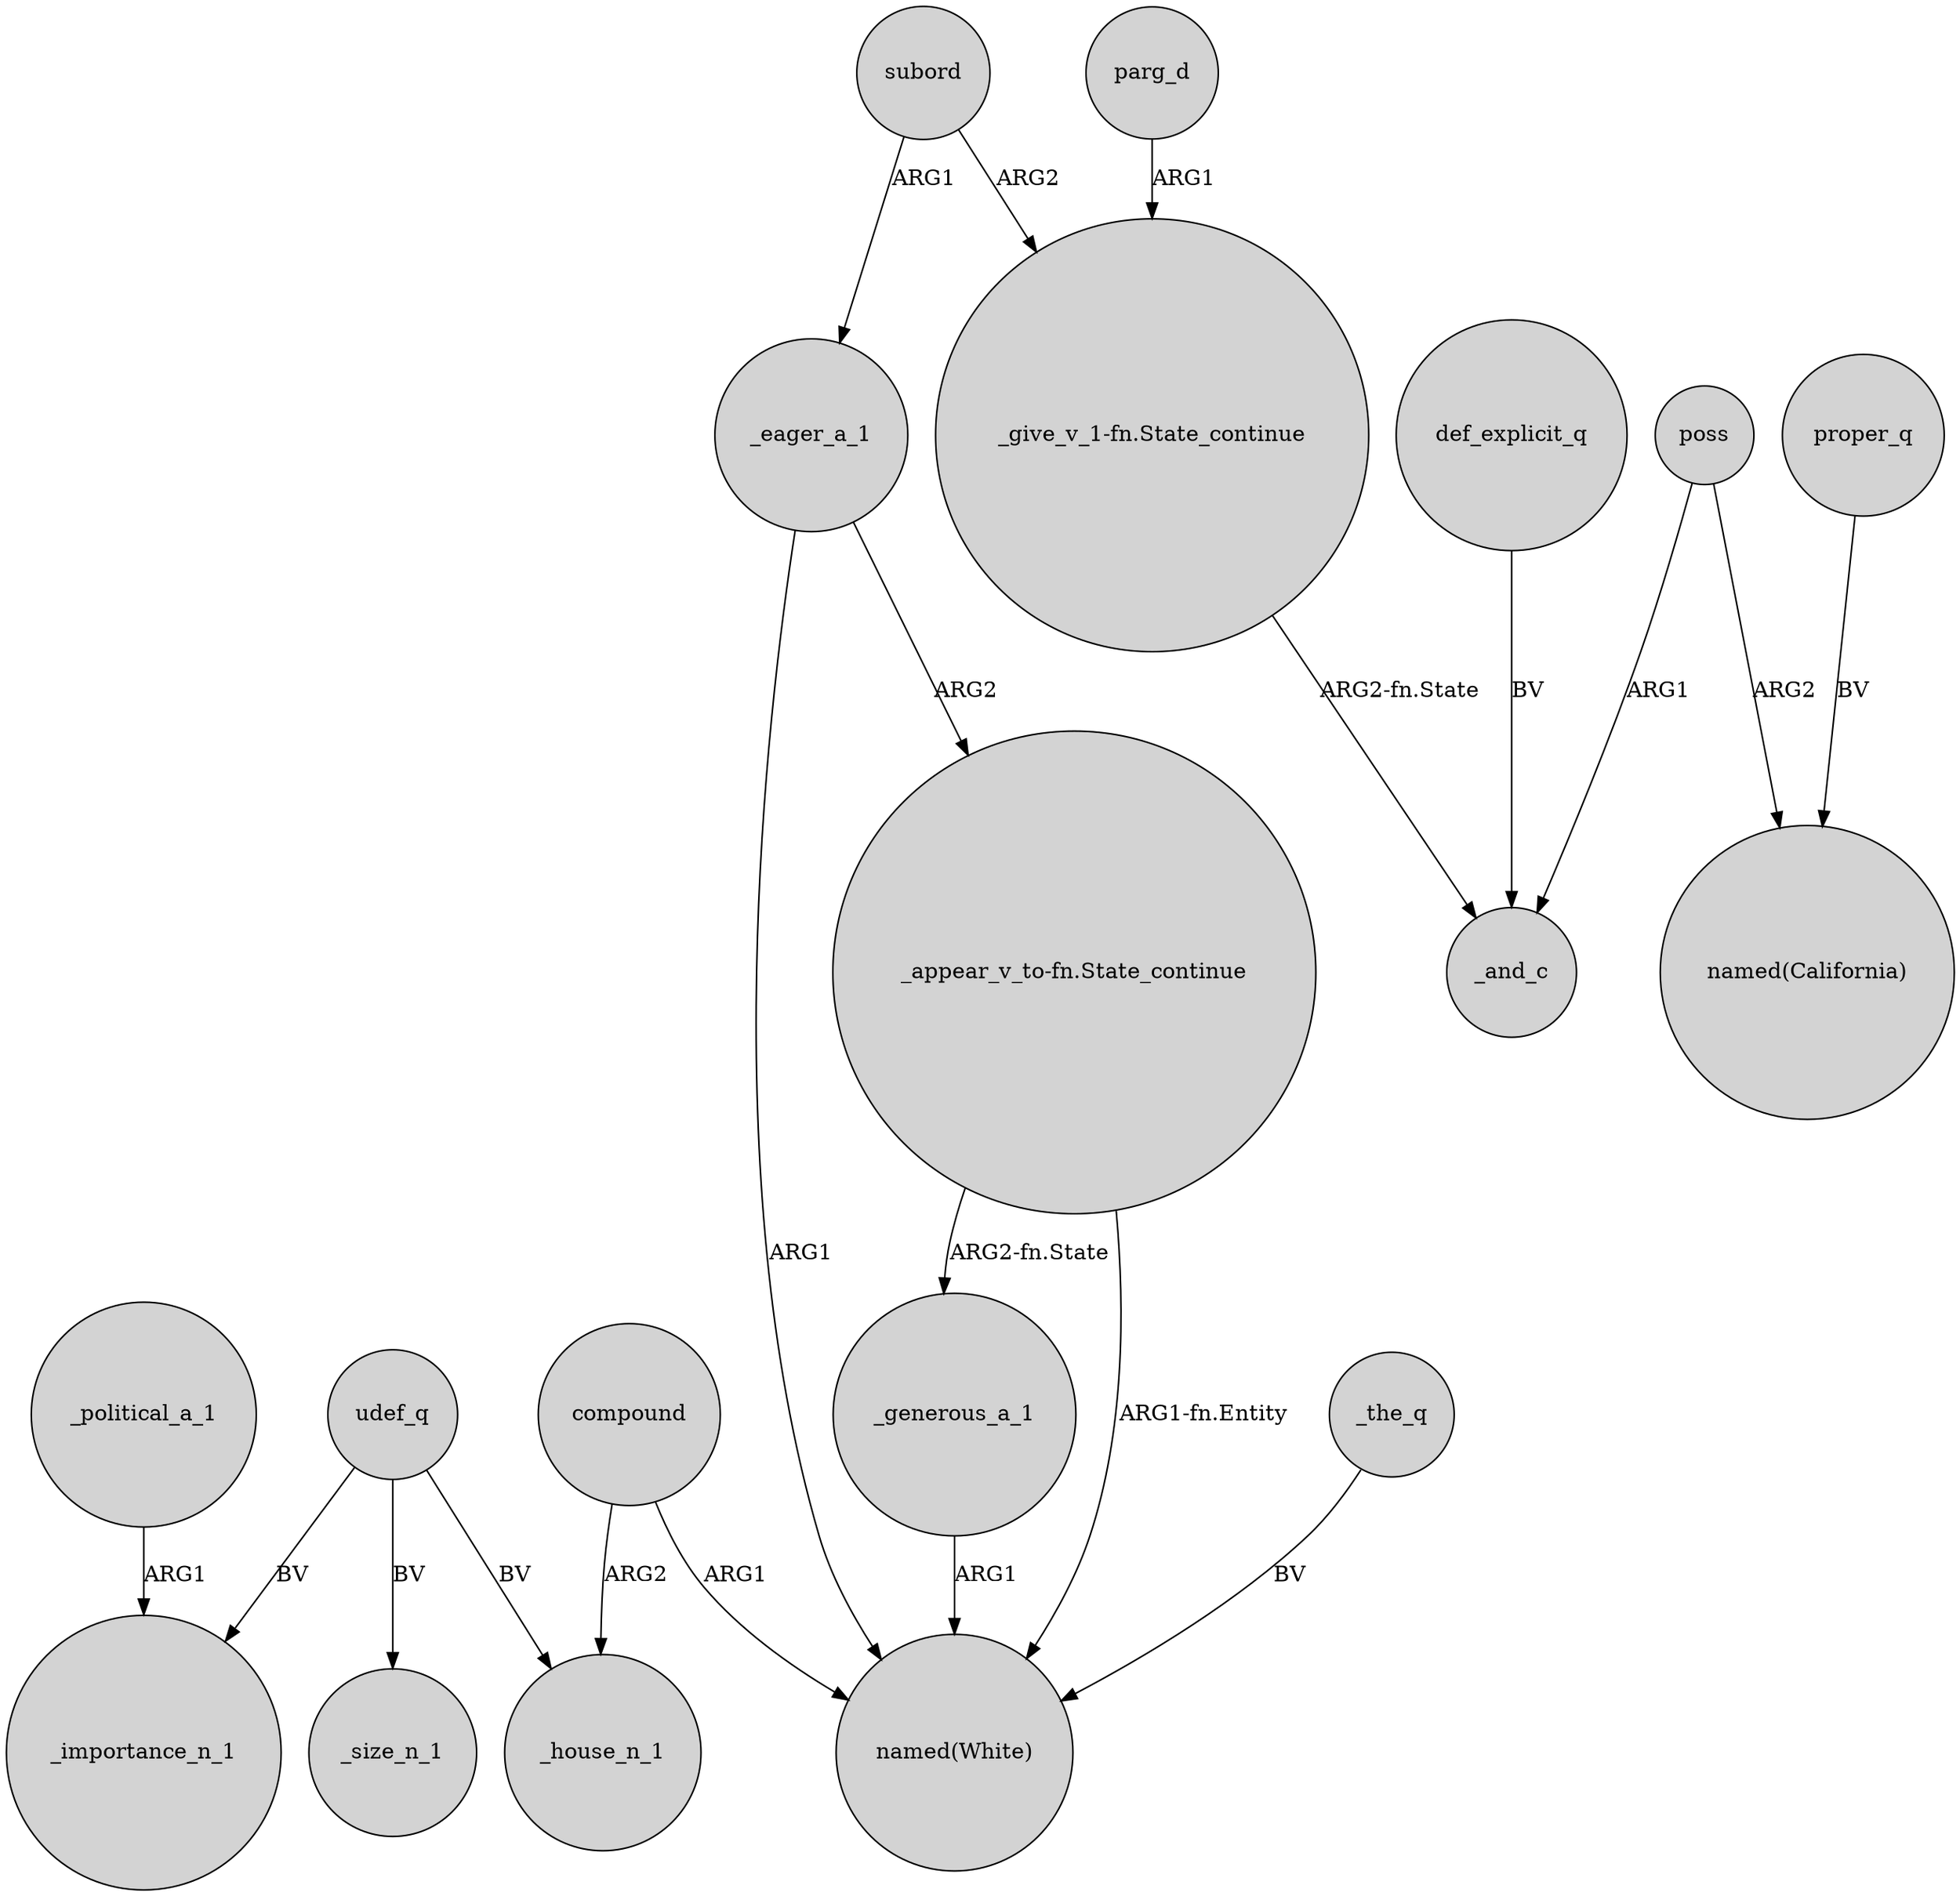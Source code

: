 digraph {
	node [shape=circle style=filled]
	udef_q -> _size_n_1 [label=BV]
	_eager_a_1 -> "_appear_v_to-fn.State_continue" [label=ARG2]
	"_appear_v_to-fn.State_continue" -> "named(White)" [label="ARG1-fn.Entity"]
	udef_q -> _house_n_1 [label=BV]
	compound -> "named(White)" [label=ARG1]
	_generous_a_1 -> "named(White)" [label=ARG1]
	def_explicit_q -> _and_c [label=BV]
	subord -> _eager_a_1 [label=ARG1]
	poss -> _and_c [label=ARG1]
	subord -> "_give_v_1-fn.State_continue" [label=ARG2]
	_political_a_1 -> _importance_n_1 [label=ARG1]
	"_give_v_1-fn.State_continue" -> _and_c [label="ARG2-fn.State"]
	_eager_a_1 -> "named(White)" [label=ARG1]
	poss -> "named(California)" [label=ARG2]
	proper_q -> "named(California)" [label=BV]
	compound -> _house_n_1 [label=ARG2]
	_the_q -> "named(White)" [label=BV]
	"_appear_v_to-fn.State_continue" -> _generous_a_1 [label="ARG2-fn.State"]
	parg_d -> "_give_v_1-fn.State_continue" [label=ARG1]
	udef_q -> _importance_n_1 [label=BV]
}
